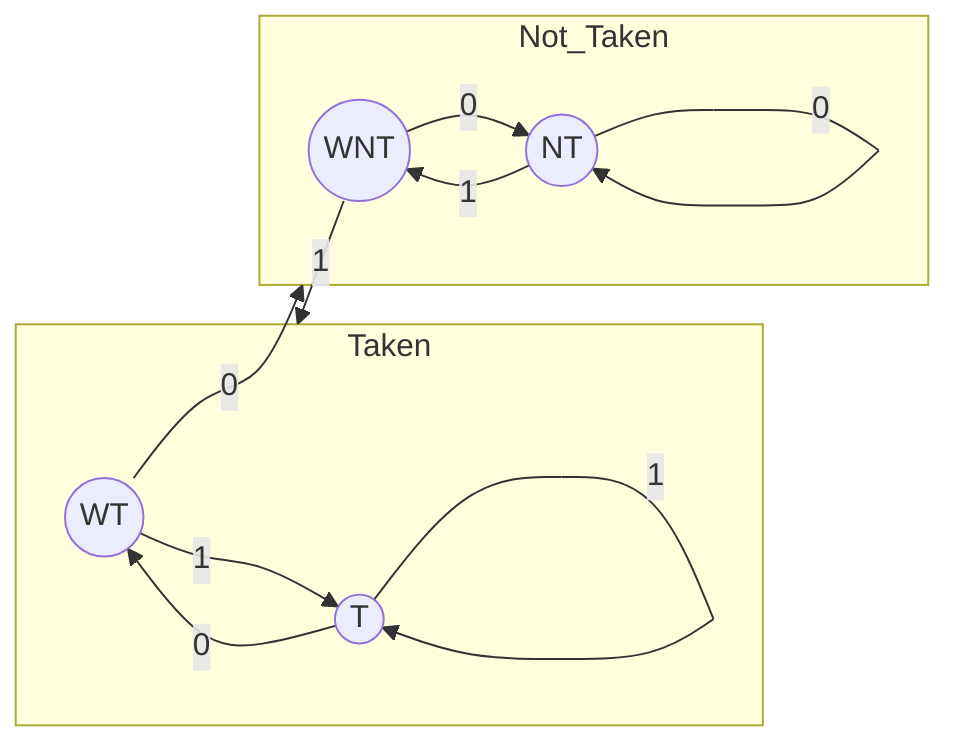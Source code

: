 graph LR
    subgraph Taken
        WT((WT))
        T((T))
    end
    subgraph Not_Taken
        WNT((WNT))
        NT((NT))
    end
WT --> |0| Not_Taken
WNT --> |1| Taken
WNT --> |0| NT
NT --> |1| WNT
NT --> |0| NT
WT --> |1| T
T --> |0| WT
T --> |1| T